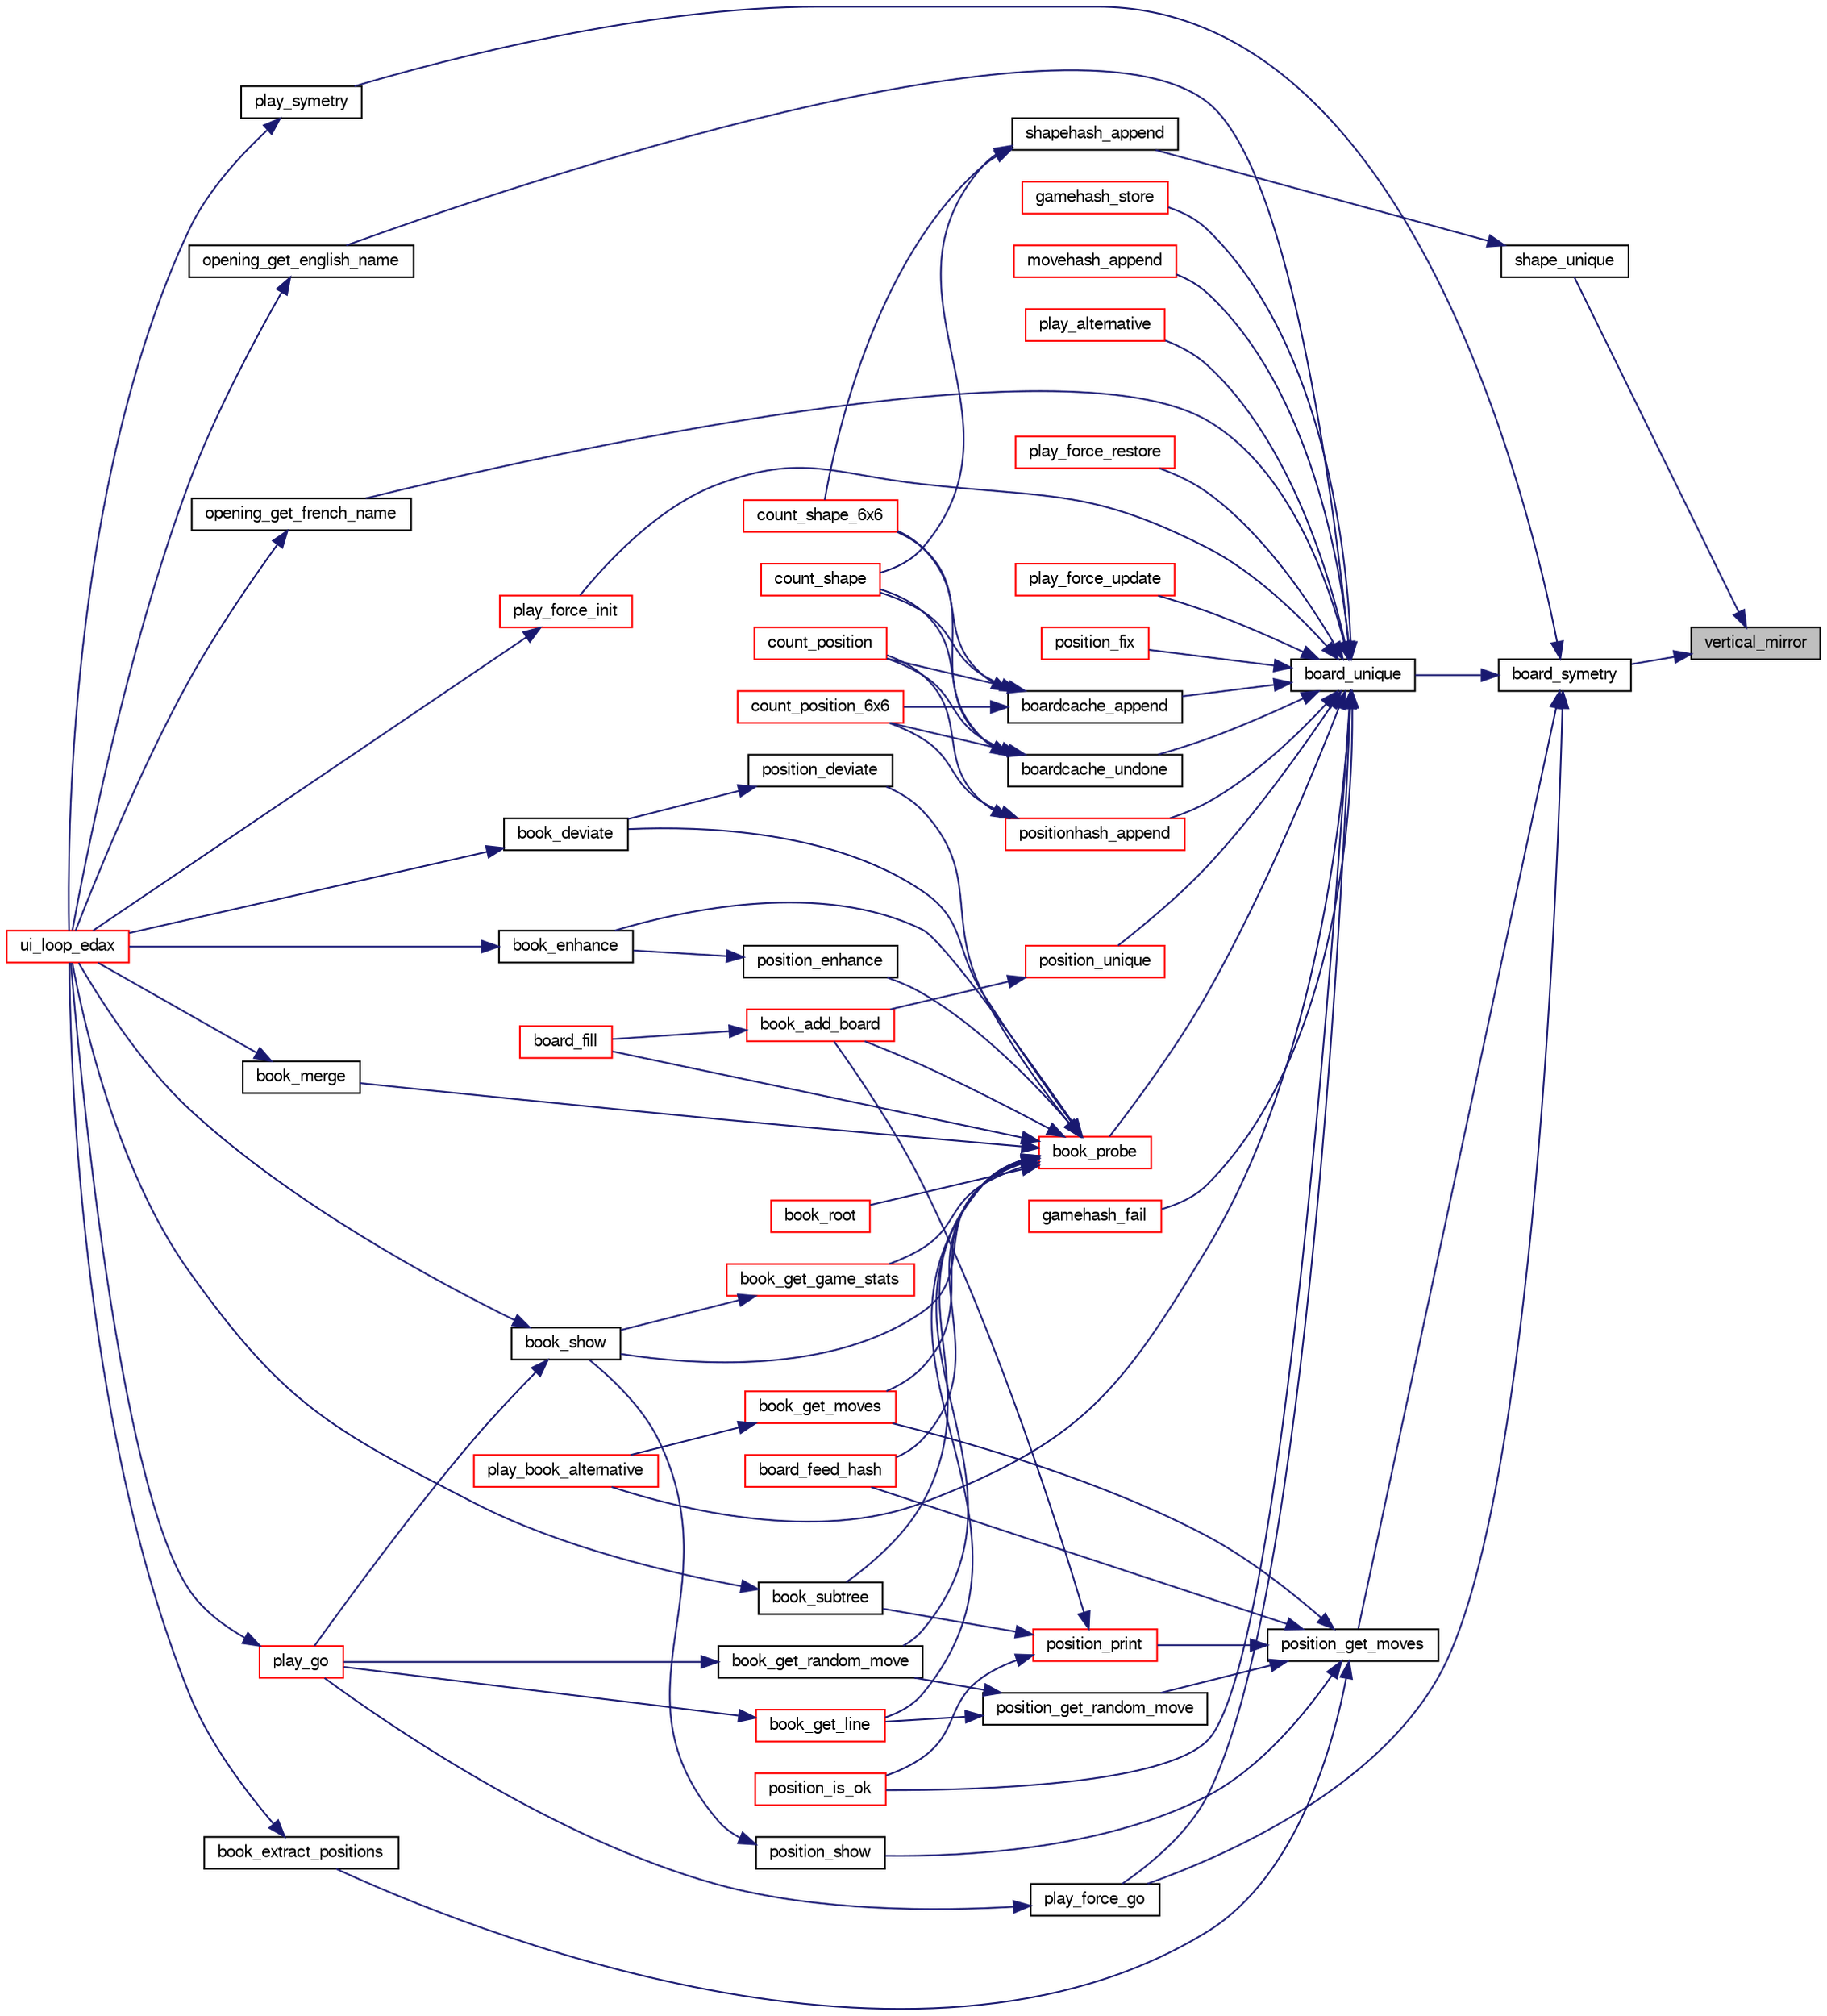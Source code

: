 digraph "vertical_mirror"
{
 // LATEX_PDF_SIZE
  bgcolor="transparent";
  edge [fontname="FreeSans",fontsize="10",labelfontname="FreeSans",labelfontsize="10"];
  node [fontname="FreeSans",fontsize="10",shape=record];
  rankdir="RL";
  Node1 [label="vertical_mirror",height=0.2,width=0.4,color="black", fillcolor="grey75", style="filled", fontcolor="black",tooltip="Mirror the unsigned long long (exchange the lines A - H, B - G, C - F & D - E.)."];
  Node1 -> Node2 [dir="back",color="midnightblue",fontsize="10",style="solid",fontname="FreeSans"];
  Node2 [label="board_symetry",height=0.2,width=0.4,color="black",URL="$board_8c.html#aefe9a86ea799322c9c9da6255ebb9d29",tooltip="symetric board"];
  Node2 -> Node3 [dir="back",color="midnightblue",fontsize="10",style="solid",fontname="FreeSans"];
  Node3 [label="board_unique",height=0.2,width=0.4,color="black",URL="$board_8c.html#a66911c3a003f5fb27a87503b5bb04f6d",tooltip="unique board"];
  Node3 -> Node4 [dir="back",color="midnightblue",fontsize="10",style="solid",fontname="FreeSans"];
  Node4 [label="boardcache_append",height=0.2,width=0.4,color="black",URL="$perft_8c.html#ab89d904b22937c99cb208063ab0e80b1",tooltip=" "];
  Node4 -> Node5 [dir="back",color="midnightblue",fontsize="10",style="solid",fontname="FreeSans"];
  Node5 [label="count_position",height=0.2,width=0.4,color="red",URL="$perft_8c.html#a2d4fe896c978bd809fa8952616362382",tooltip="Recursively count positions."];
  Node4 -> Node10 [dir="back",color="midnightblue",fontsize="10",style="solid",fontname="FreeSans"];
  Node10 [label="count_position_6x6",height=0.2,width=0.4,color="red",URL="$perft_8c.html#aa337f17617f5e241b81068c5b1d53ceb",tooltip="Recursively count positions."];
  Node4 -> Node11 [dir="back",color="midnightblue",fontsize="10",style="solid",fontname="FreeSans"];
  Node11 [label="count_shape",height=0.2,width=0.4,color="red",URL="$perft_8c.html#ac407862f89888ec121363c7dd9a391ee",tooltip="Recursively count shapes."];
  Node4 -> Node13 [dir="back",color="midnightblue",fontsize="10",style="solid",fontname="FreeSans"];
  Node13 [label="count_shape_6x6",height=0.2,width=0.4,color="red",URL="$perft_8c.html#a5dce5b6d1c1a8586cce0ce9e16e6b833",tooltip="Recursively count shapes."];
  Node3 -> Node14 [dir="back",color="midnightblue",fontsize="10",style="solid",fontname="FreeSans"];
  Node14 [label="boardcache_undone",height=0.2,width=0.4,color="black",URL="$perft_8c.html#a5b192fc464ce0ce293410aae2c75a9c7",tooltip="Append a shape to the hash table."];
  Node14 -> Node5 [dir="back",color="midnightblue",fontsize="10",style="solid",fontname="FreeSans"];
  Node14 -> Node10 [dir="back",color="midnightblue",fontsize="10",style="solid",fontname="FreeSans"];
  Node14 -> Node11 [dir="back",color="midnightblue",fontsize="10",style="solid",fontname="FreeSans"];
  Node14 -> Node13 [dir="back",color="midnightblue",fontsize="10",style="solid",fontname="FreeSans"];
  Node3 -> Node15 [dir="back",color="midnightblue",fontsize="10",style="solid",fontname="FreeSans"];
  Node15 [label="book_probe",height=0.2,width=0.4,color="red",URL="$book_8c.html#a0618aa17a7aef4ce9704705ab3f4a8fa",tooltip="Find a position in the book."];
  Node15 -> Node16 [dir="back",color="midnightblue",fontsize="10",style="solid",fontname="FreeSans"];
  Node16 [label="board_feed_hash",height=0.2,width=0.4,color="red",URL="$book_8c.html#a9c0c6a1b902182109525eb3e10db7cad",tooltip="Feed hash from a position."];
  Node15 -> Node18 [dir="back",color="midnightblue",fontsize="10",style="solid",fontname="FreeSans"];
  Node18 [label="board_fill",height=0.2,width=0.4,color="red",URL="$book_8c.html#abdce4d74200559a64a4a498f952cfe96",tooltip="Fill the opening book."];
  Node15 -> Node20 [dir="back",color="midnightblue",fontsize="10",style="solid",fontname="FreeSans"];
  Node20 [label="book_add_board",height=0.2,width=0.4,color="red",URL="$book_8c.html#a429dbc3a206062b05e0e9da5f6fd8452",tooltip="Add a position."];
  Node20 -> Node18 [dir="back",color="midnightblue",fontsize="10",style="solid",fontname="FreeSans"];
  Node15 -> Node36 [dir="back",color="midnightblue",fontsize="10",style="solid",fontname="FreeSans"];
  Node36 [label="book_deviate",height=0.2,width=0.4,color="black",URL="$book_8c.html#ad3ff0b9b8333c6714cd23ca4ebb620b8",tooltip="Deviate a book."];
  Node36 -> Node8 [dir="back",color="midnightblue",fontsize="10",style="solid",fontname="FreeSans"];
  Node8 [label="ui_loop_edax",height=0.2,width=0.4,color="red",URL="$edax_8c.html#a2354b96c7688bae32bedb6203d672f50",tooltip="Loop event."];
  Node15 -> Node37 [dir="back",color="midnightblue",fontsize="10",style="solid",fontname="FreeSans"];
  Node37 [label="book_enhance",height=0.2,width=0.4,color="black",URL="$book_8c.html#a55c9eb657940f815d9be360f1f2b7aea",tooltip="Enhance a book."];
  Node37 -> Node8 [dir="back",color="midnightblue",fontsize="10",style="solid",fontname="FreeSans"];
  Node15 -> Node38 [dir="back",color="midnightblue",fontsize="10",style="solid",fontname="FreeSans"];
  Node38 [label="book_get_game_stats",height=0.2,width=0.4,color="red",URL="$book_8c.html#aa7c2d0e635012ae756261619a1188e5c",tooltip="Get game statistics from a position."];
  Node38 -> Node39 [dir="back",color="midnightblue",fontsize="10",style="solid",fontname="FreeSans"];
  Node39 [label="book_show",height=0.2,width=0.4,color="black",URL="$book_8c.html#a393a42eb1a3ce423cad7df4eb4ffaac4",tooltip="Display a position from the book."];
  Node39 -> Node40 [dir="back",color="midnightblue",fontsize="10",style="solid",fontname="FreeSans"];
  Node40 [label="play_go",height=0.2,width=0.4,color="red",URL="$play_8c.html#aeba64a0b6660a04cff93da447da3f746",tooltip="Start thinking."];
  Node40 -> Node8 [dir="back",color="midnightblue",fontsize="10",style="solid",fontname="FreeSans"];
  Node39 -> Node8 [dir="back",color="midnightblue",fontsize="10",style="solid",fontname="FreeSans"];
  Node15 -> Node47 [dir="back",color="midnightblue",fontsize="10",style="solid",fontname="FreeSans"];
  Node47 [label="book_get_line",height=0.2,width=0.4,color="red",URL="$book_8c.html#a5c4b33003cbd770b19d394d4f6dd6a4f",tooltip="Get a variation from the book."];
  Node47 -> Node40 [dir="back",color="midnightblue",fontsize="10",style="solid",fontname="FreeSans"];
  Node15 -> Node48 [dir="back",color="midnightblue",fontsize="10",style="solid",fontname="FreeSans"];
  Node48 [label="book_get_moves",height=0.2,width=0.4,color="red",URL="$book_8c.html#aa1610f481122264992eac876893fdf35",tooltip="Get a list of moves from the book."];
  Node48 -> Node53 [dir="back",color="midnightblue",fontsize="10",style="solid",fontname="FreeSans"];
  Node53 [label="play_book_alternative",height=0.2,width=0.4,color="red",URL="$play_8c.html#a0a53dfd153477f6332c030733e3a2d56",tooltip="Seek for the best alternative move from the opening book."];
  Node15 -> Node56 [dir="back",color="midnightblue",fontsize="10",style="solid",fontname="FreeSans"];
  Node56 [label="book_get_random_move",height=0.2,width=0.4,color="black",URL="$book_8c.html#a71ddeb4c807f9833f5e8507ba9dab350",tooltip="Get a move at random from the opening book."];
  Node56 -> Node40 [dir="back",color="midnightblue",fontsize="10",style="solid",fontname="FreeSans"];
  Node15 -> Node57 [dir="back",color="midnightblue",fontsize="10",style="solid",fontname="FreeSans"];
  Node57 [label="book_merge",height=0.2,width=0.4,color="black",URL="$book_8c.html#aa496342cb2a666bd18913b11c337347c",tooltip="Merge two opening books."];
  Node57 -> Node8 [dir="back",color="midnightblue",fontsize="10",style="solid",fontname="FreeSans"];
  Node15 -> Node58 [dir="back",color="midnightblue",fontsize="10",style="solid",fontname="FreeSans"];
  Node58 [label="book_root",height=0.2,width=0.4,color="red",URL="$book_8c.html#a15fb375522cfce3cca97b01d84fab40d",tooltip="Find the initial position in the book."];
  Node15 -> Node39 [dir="back",color="midnightblue",fontsize="10",style="solid",fontname="FreeSans"];
  Node15 -> Node62 [dir="back",color="midnightblue",fontsize="10",style="solid",fontname="FreeSans"];
  Node62 [label="book_subtree",height=0.2,width=0.4,color="black",URL="$book_8c.html#a54e2a9a31eaf5be229ebfb49e200065b",tooltip="Prune a book."];
  Node62 -> Node8 [dir="back",color="midnightblue",fontsize="10",style="solid",fontname="FreeSans"];
  Node15 -> Node63 [dir="back",color="midnightblue",fontsize="10",style="solid",fontname="FreeSans"];
  Node63 [label="position_deviate",height=0.2,width=0.4,color="black",URL="$book_8c.html#ae9ee489a468274fd83808c53da0418c9",tooltip="Deviate a position."];
  Node63 -> Node36 [dir="back",color="midnightblue",fontsize="10",style="solid",fontname="FreeSans"];
  Node15 -> Node64 [dir="back",color="midnightblue",fontsize="10",style="solid",fontname="FreeSans"];
  Node64 [label="position_enhance",height=0.2,width=0.4,color="black",URL="$book_8c.html#ae7bdabeabfe76594a8c99bcdb98dedff",tooltip="Enhance a position."];
  Node64 -> Node37 [dir="back",color="midnightblue",fontsize="10",style="solid",fontname="FreeSans"];
  Node3 -> Node74 [dir="back",color="midnightblue",fontsize="10",style="solid",fontname="FreeSans"];
  Node74 [label="gamehash_fail",height=0.2,width=0.4,color="red",URL="$perft_8c.html#adb6b55f288772c9a74db02105ee8c6c3",tooltip="Seek for a position in the hash table."];
  Node3 -> Node78 [dir="back",color="midnightblue",fontsize="10",style="solid",fontname="FreeSans"];
  Node78 [label="gamehash_store",height=0.2,width=0.4,color="red",URL="$perft_8c.html#a17abbd1909dc68176002cc819df8dc1d",tooltip="Store a game position."];
  Node3 -> Node79 [dir="back",color="midnightblue",fontsize="10",style="solid",fontname="FreeSans"];
  Node79 [label="movehash_append",height=0.2,width=0.4,color="red",URL="$move_8c.html#a5c446e3414594b950b7d1a6e219aa960",tooltip="Append a position to the hash table."];
  Node3 -> Node80 [dir="back",color="midnightblue",fontsize="10",style="solid",fontname="FreeSans"];
  Node80 [label="opening_get_english_name",height=0.2,width=0.4,color="black",URL="$opening_8c.html#a29fe489da5c01afa117dbc8b836f3e19",tooltip="Check if a board has got an engilsh opening name."];
  Node80 -> Node8 [dir="back",color="midnightblue",fontsize="10",style="solid",fontname="FreeSans"];
  Node3 -> Node81 [dir="back",color="midnightblue",fontsize="10",style="solid",fontname="FreeSans"];
  Node81 [label="opening_get_french_name",height=0.2,width=0.4,color="black",URL="$opening_8c.html#a72ee5109eda4126f1540dab97af838c0",tooltip="Check if a board has got a french opening name."];
  Node81 -> Node8 [dir="back",color="midnightblue",fontsize="10",style="solid",fontname="FreeSans"];
  Node3 -> Node82 [dir="back",color="midnightblue",fontsize="10",style="solid",fontname="FreeSans"];
  Node82 [label="play_alternative",height=0.2,width=0.4,color="red",URL="$play_8c.html#ab220e1e3acf69015cd2e2b32abbdbaae",tooltip="Seek for the best alternative move."];
  Node3 -> Node53 [dir="back",color="midnightblue",fontsize="10",style="solid",fontname="FreeSans"];
  Node3 -> Node84 [dir="back",color="midnightblue",fontsize="10",style="solid",fontname="FreeSans"];
  Node84 [label="play_force_go",height=0.2,width=0.4,color="black",URL="$play_8c.html#a0fac168d26c41a2a24f357011d546143",tooltip="Play a forced move."];
  Node84 -> Node40 [dir="back",color="midnightblue",fontsize="10",style="solid",fontname="FreeSans"];
  Node3 -> Node85 [dir="back",color="midnightblue",fontsize="10",style="solid",fontname="FreeSans"];
  Node85 [label="play_force_init",height=0.2,width=0.4,color="red",URL="$play_8c.html#a8ae26aeb1f439fc5a4bed1af1cb6a4ce",tooltip="Initialize a forced line."];
  Node85 -> Node8 [dir="back",color="midnightblue",fontsize="10",style="solid",fontname="FreeSans"];
  Node3 -> Node89 [dir="back",color="midnightblue",fontsize="10",style="solid",fontname="FreeSans"];
  Node89 [label="play_force_restore",height=0.2,width=0.4,color="red",URL="$play_8c.html#a0f958b5a711058c82752c80a979ace12",tooltip="Restore a forced line."];
  Node3 -> Node91 [dir="back",color="midnightblue",fontsize="10",style="solid",fontname="FreeSans"];
  Node91 [label="play_force_update",height=0.2,width=0.4,color="red",URL="$play_8c.html#aa6c1c201217d9e3141a02512635d98c1",tooltip="Update a forced line."];
  Node3 -> Node69 [dir="back",color="midnightblue",fontsize="10",style="solid",fontname="FreeSans"];
  Node69 [label="position_fix",height=0.2,width=0.4,color="red",URL="$book_8c.html#a2ed2c1217479c4fbf492246c22b28199",tooltip="Fix a position."];
  Node3 -> Node98 [dir="back",color="midnightblue",fontsize="10",style="solid",fontname="FreeSans"];
  Node98 [label="position_is_ok",height=0.2,width=0.4,color="red",URL="$book_8c.html#a72ebb0fd09a7722748b1a0c46f42312e",tooltip="Check if position is ok or need fixing."];
  Node3 -> Node101 [dir="back",color="midnightblue",fontsize="10",style="solid",fontname="FreeSans"];
  Node101 [label="position_unique",height=0.2,width=0.4,color="red",URL="$book_8c.html#aa759e4da25983478739275f1a0506a64",tooltip="Make position unique, regarding symetries."];
  Node101 -> Node20 [dir="back",color="midnightblue",fontsize="10",style="solid",fontname="FreeSans"];
  Node3 -> Node102 [dir="back",color="midnightblue",fontsize="10",style="solid",fontname="FreeSans"];
  Node102 [label="positionhash_append",height=0.2,width=0.4,color="red",URL="$perft_8c.html#aca3a6e88970a37dc6480e7159e325cd0",tooltip="Append a position to the hash table."];
  Node102 -> Node5 [dir="back",color="midnightblue",fontsize="10",style="solid",fontname="FreeSans"];
  Node102 -> Node10 [dir="back",color="midnightblue",fontsize="10",style="solid",fontname="FreeSans"];
  Node2 -> Node84 [dir="back",color="midnightblue",fontsize="10",style="solid",fontname="FreeSans"];
  Node2 -> Node104 [dir="back",color="midnightblue",fontsize="10",style="solid",fontname="FreeSans"];
  Node104 [label="play_symetry",height=0.2,width=0.4,color="black",URL="$play_8c.html#aba94f04f774fb6ccd8f088868f29c1e0",tooltip="Get the symetry of the actual position."];
  Node104 -> Node8 [dir="back",color="midnightblue",fontsize="10",style="solid",fontname="FreeSans"];
  Node2 -> Node105 [dir="back",color="midnightblue",fontsize="10",style="solid",fontname="FreeSans"];
  Node105 [label="position_get_moves",height=0.2,width=0.4,color="black",URL="$book_8c.html#a66fb9c00f652c4cb754bee6878794976",tooltip="Get moves from a position."];
  Node105 -> Node16 [dir="back",color="midnightblue",fontsize="10",style="solid",fontname="FreeSans"];
  Node105 -> Node106 [dir="back",color="midnightblue",fontsize="10",style="solid",fontname="FreeSans"];
  Node106 [label="book_extract_positions",height=0.2,width=0.4,color="black",URL="$book_8c.html#a0e747ea137315fed0a141a8b371c8960",tooltip="print a set of position."];
  Node106 -> Node8 [dir="back",color="midnightblue",fontsize="10",style="solid",fontname="FreeSans"];
  Node105 -> Node48 [dir="back",color="midnightblue",fontsize="10",style="solid",fontname="FreeSans"];
  Node105 -> Node107 [dir="back",color="midnightblue",fontsize="10",style="solid",fontname="FreeSans"];
  Node107 [label="position_get_random_move",height=0.2,width=0.4,color="black",URL="$book_8c.html#a51c109a522403edef219cc3a08b26b3e",tooltip="Chose a move at random from the position."];
  Node107 -> Node47 [dir="back",color="midnightblue",fontsize="10",style="solid",fontname="FreeSans"];
  Node107 -> Node56 [dir="back",color="midnightblue",fontsize="10",style="solid",fontname="FreeSans"];
  Node105 -> Node108 [dir="back",color="midnightblue",fontsize="10",style="solid",fontname="FreeSans"];
  Node108 [label="position_print",height=0.2,width=0.4,color="red",URL="$book_8c.html#a804457298fe82d9bbfb92588288aa406",tooltip="print a position in a compact but readable format."];
  Node108 -> Node20 [dir="back",color="midnightblue",fontsize="10",style="solid",fontname="FreeSans"];
  Node108 -> Node62 [dir="back",color="midnightblue",fontsize="10",style="solid",fontname="FreeSans"];
  Node108 -> Node98 [dir="back",color="midnightblue",fontsize="10",style="solid",fontname="FreeSans"];
  Node105 -> Node111 [dir="back",color="midnightblue",fontsize="10",style="solid",fontname="FreeSans"];
  Node111 [label="position_show",height=0.2,width=0.4,color="black",URL="$book_8c.html#a8de8f64b2388b45281acc8b4d5cd03ce",tooltip="print a position in a readable format."];
  Node111 -> Node39 [dir="back",color="midnightblue",fontsize="10",style="solid",fontname="FreeSans"];
  Node1 -> Node112 [dir="back",color="midnightblue",fontsize="10",style="solid",fontname="FreeSans"];
  Node112 [label="shape_unique",height=0.2,width=0.4,color="black",URL="$perft_8c.html#a3d95b352f91770d4eeb0330f57716103",tooltip="unique shape."];
  Node112 -> Node113 [dir="back",color="midnightblue",fontsize="10",style="solid",fontname="FreeSans"];
  Node113 [label="shapehash_append",height=0.2,width=0.4,color="black",URL="$perft_8c.html#aa9ccb76452b0e66397a5945782126ba8",tooltip="Append a shape to the hash table."];
  Node113 -> Node11 [dir="back",color="midnightblue",fontsize="10",style="solid",fontname="FreeSans"];
  Node113 -> Node13 [dir="back",color="midnightblue",fontsize="10",style="solid",fontname="FreeSans"];
}
